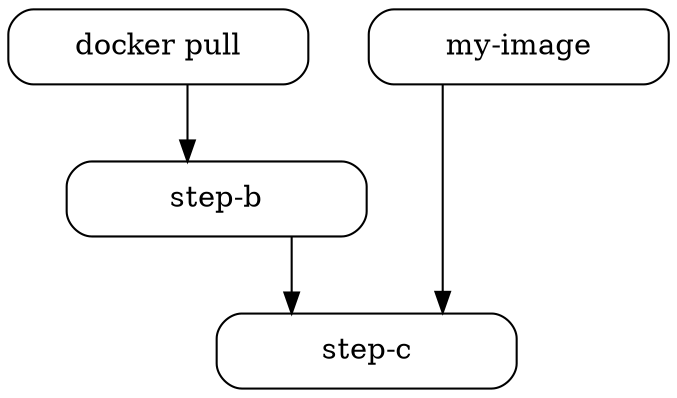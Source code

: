 digraph G {
	nodesep=0.4;
	splines=ortho;
	"docker pull"->"step-b";
	"my-image"->"step-c";
	"step-b"->"step-c";
	subgraph rank0 {
	rank=same;
	"docker pull" [ shape=Mrecord, width=2 ];
	"my-image" [ shape=Mrecord, width=2 ];

}
;
	"step-b" [ shape=Mrecord, width=2 ];
	"step-c" [ shape=Mrecord, width=2 ];

}

